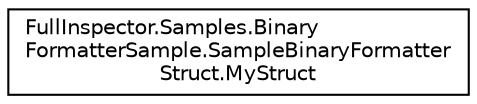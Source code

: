 digraph "Graphical Class Hierarchy"
{
  edge [fontname="Helvetica",fontsize="10",labelfontname="Helvetica",labelfontsize="10"];
  node [fontname="Helvetica",fontsize="10",shape=record];
  rankdir="LR";
  Node1 [label="FullInspector.Samples.Binary\lFormatterSample.SampleBinaryFormatter\lStruct.MyStruct",height=0.2,width=0.4,color="black", fillcolor="white", style="filled",URL="$struct_full_inspector_1_1_samples_1_1_binary_formatter_sample_1_1_sample_binary_formatter_struct_1_1_my_struct.html"];
}
